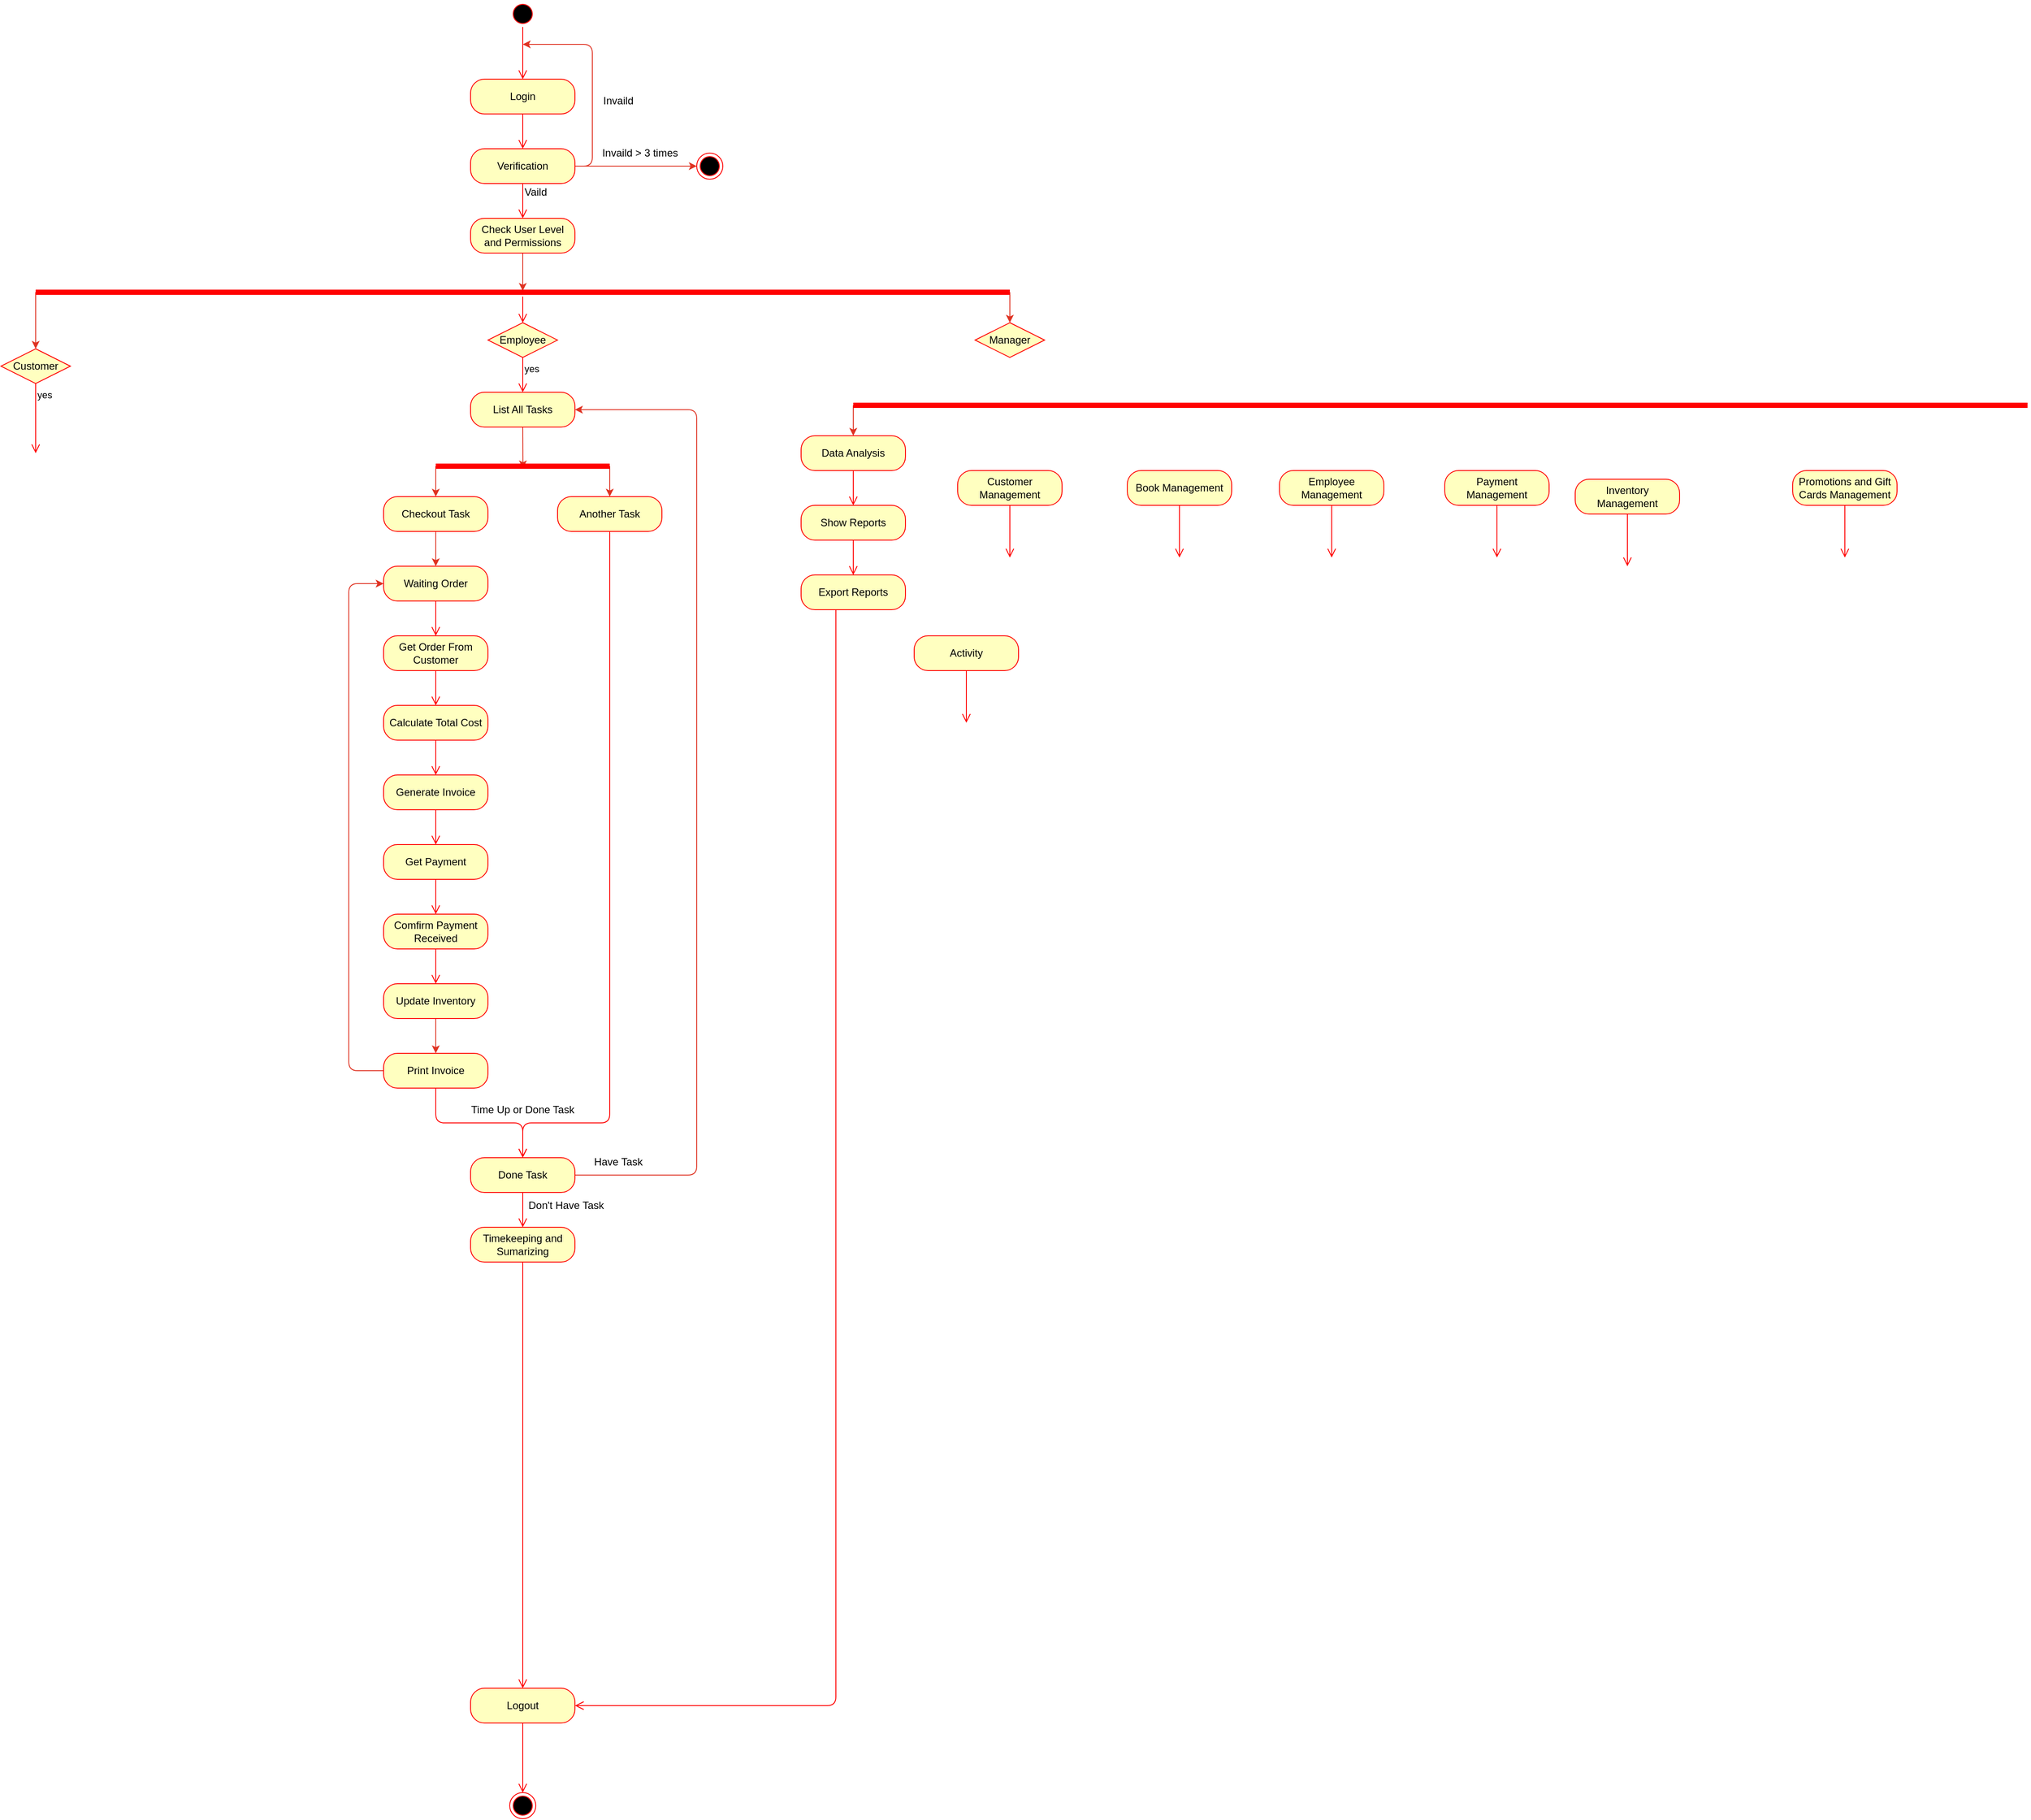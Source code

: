 <mxfile>
    <diagram id="FWp0LGkRE8JFmX-_dE24" name="Page-1">
        <mxGraphModel dx="3033" dy="2536" grid="1" gridSize="10" guides="1" tooltips="1" connect="1" arrows="1" fold="1" page="1" pageScale="1" pageWidth="850" pageHeight="1100" math="0" shadow="0">
            <root>
                <mxCell id="0"/>
                <mxCell id="1" parent="0"/>
                <mxCell id="18" value="" style="ellipse;html=1;shape=startState;fillColor=#000000;strokeColor=#ff0000;" vertex="1" parent="1">
                    <mxGeometry x="465" y="-10" width="30" height="30" as="geometry"/>
                </mxCell>
                <mxCell id="19" value="" style="edgeStyle=orthogonalEdgeStyle;html=1;verticalAlign=bottom;endArrow=open;endSize=8;strokeColor=#ff0000;entryX=0.5;entryY=0;entryDx=0;entryDy=0;" edge="1" source="18" parent="1" target="20">
                    <mxGeometry relative="1" as="geometry">
                        <mxPoint x="480" y="120" as="targetPoint"/>
                    </mxGeometry>
                </mxCell>
                <mxCell id="20" value="Login" style="rounded=1;whiteSpace=wrap;html=1;arcSize=40;fontColor=#000000;fillColor=#ffffc0;strokeColor=#ff0000;" vertex="1" parent="1">
                    <mxGeometry x="420" y="80" width="120" height="40" as="geometry"/>
                </mxCell>
                <mxCell id="21" value="" style="edgeStyle=orthogonalEdgeStyle;html=1;verticalAlign=bottom;endArrow=open;endSize=8;strokeColor=#ff0000;entryX=0.5;entryY=0;entryDx=0;entryDy=0;" edge="1" source="20" parent="1" target="55">
                    <mxGeometry relative="1" as="geometry">
                        <mxPoint x="480" y="140" as="targetPoint"/>
                    </mxGeometry>
                </mxCell>
                <mxCell id="150" style="edgeStyle=none;html=1;exitX=0.5;exitY=1;exitDx=0;exitDy=0;entryX=0.5;entryY=0.338;entryDx=0;entryDy=0;entryPerimeter=0;strokeColor=#df3323;" edge="1" parent="1" source="24" target="37">
                    <mxGeometry relative="1" as="geometry"/>
                </mxCell>
                <mxCell id="24" value="Check User Level and Permissions" style="rounded=1;whiteSpace=wrap;html=1;arcSize=40;fontColor=#000000;fillColor=#ffffc0;strokeColor=#ff0000;" vertex="1" parent="1">
                    <mxGeometry x="420" y="240" width="120" height="40" as="geometry"/>
                </mxCell>
                <mxCell id="78" style="edgeStyle=none;html=1;exitX=0;exitY=0.5;exitDx=0;exitDy=0;exitPerimeter=0;entryX=0.5;entryY=0;entryDx=0;entryDy=0;strokeColor=#df3323;" edge="1" parent="1" source="37" target="42">
                    <mxGeometry relative="1" as="geometry"/>
                </mxCell>
                <mxCell id="79" style="edgeStyle=none;html=1;exitX=1;exitY=0.5;exitDx=0;exitDy=0;exitPerimeter=0;strokeColor=#df3323;" edge="1" parent="1" source="37" target="44">
                    <mxGeometry relative="1" as="geometry"/>
                </mxCell>
                <mxCell id="37" value="" style="shape=line;html=1;strokeWidth=6;strokeColor=#ff0000;" vertex="1" parent="1">
                    <mxGeometry x="-80" y="320" width="1120" height="10" as="geometry"/>
                </mxCell>
                <mxCell id="38" value="" style="edgeStyle=orthogonalEdgeStyle;html=1;verticalAlign=bottom;endArrow=open;endSize=8;strokeColor=#ff0000;entryX=0.5;entryY=0;entryDx=0;entryDy=0;" edge="1" source="37" parent="1" target="39">
                    <mxGeometry relative="1" as="geometry">
                        <mxPoint x="480" y="440" as="targetPoint"/>
                    </mxGeometry>
                </mxCell>
                <mxCell id="39" value="Employee" style="rhombus;whiteSpace=wrap;html=1;fillColor=#ffffc0;strokeColor=#ff0000;" vertex="1" parent="1">
                    <mxGeometry x="440" y="360" width="80" height="40" as="geometry"/>
                </mxCell>
                <mxCell id="41" value="yes" style="edgeStyle=orthogonalEdgeStyle;html=1;align=left;verticalAlign=top;endArrow=open;endSize=8;strokeColor=#ff0000;entryX=0.5;entryY=0;entryDx=0;entryDy=0;" edge="1" source="39" parent="1" target="86">
                    <mxGeometry x="-1" relative="1" as="geometry">
                        <mxPoint x="480" y="510" as="targetPoint"/>
                    </mxGeometry>
                </mxCell>
                <mxCell id="42" value="Customer" style="rhombus;whiteSpace=wrap;html=1;fillColor=#ffffc0;strokeColor=#ff0000;" vertex="1" parent="1">
                    <mxGeometry x="-120" y="390" width="80" height="40" as="geometry"/>
                </mxCell>
                <mxCell id="43" value="yes" style="edgeStyle=orthogonalEdgeStyle;html=1;align=left;verticalAlign=top;endArrow=open;endSize=8;strokeColor=#ff0000;" edge="1" source="42" parent="1">
                    <mxGeometry x="-1" relative="1" as="geometry">
                        <mxPoint x="-80" y="510" as="targetPoint"/>
                    </mxGeometry>
                </mxCell>
                <mxCell id="44" value="Manager" style="rhombus;whiteSpace=wrap;html=1;fillColor=#ffffc0;strokeColor=#ff0000;" vertex="1" parent="1">
                    <mxGeometry x="1000" y="360" width="80" height="40" as="geometry"/>
                </mxCell>
                <mxCell id="61" style="edgeStyle=none;html=1;exitX=1;exitY=0.5;exitDx=0;exitDy=0;strokeColor=#df3323;" edge="1" parent="1" source="55">
                    <mxGeometry relative="1" as="geometry">
                        <mxPoint x="480" y="40" as="targetPoint"/>
                        <Array as="points">
                            <mxPoint x="560" y="180"/>
                            <mxPoint x="560" y="40"/>
                        </Array>
                    </mxGeometry>
                </mxCell>
                <mxCell id="64" style="edgeStyle=none;html=1;exitX=1;exitY=0.5;exitDx=0;exitDy=0;strokeColor=#df3323;entryX=0;entryY=0.5;entryDx=0;entryDy=0;" edge="1" parent="1" source="55" target="65">
                    <mxGeometry relative="1" as="geometry">
                        <mxPoint x="640" y="179.973" as="targetPoint"/>
                    </mxGeometry>
                </mxCell>
                <mxCell id="55" value="Verification" style="rounded=1;whiteSpace=wrap;html=1;arcSize=40;fontColor=#000000;fillColor=#ffffc0;strokeColor=#ff0000;" vertex="1" parent="1">
                    <mxGeometry x="420" y="160" width="120" height="40" as="geometry"/>
                </mxCell>
                <mxCell id="56" value="" style="edgeStyle=orthogonalEdgeStyle;html=1;verticalAlign=bottom;endArrow=open;endSize=8;strokeColor=#ff0000;" edge="1" source="55" parent="1">
                    <mxGeometry relative="1" as="geometry">
                        <mxPoint x="480" y="240" as="targetPoint"/>
                    </mxGeometry>
                </mxCell>
                <mxCell id="62" value="Invaild" style="text;html=1;strokeColor=none;fillColor=none;align=center;verticalAlign=middle;whiteSpace=wrap;rounded=0;" vertex="1" parent="1">
                    <mxGeometry x="560" y="90" width="60" height="30" as="geometry"/>
                </mxCell>
                <mxCell id="63" value="Vaild" style="text;html=1;strokeColor=none;fillColor=none;align=center;verticalAlign=middle;whiteSpace=wrap;rounded=0;" vertex="1" parent="1">
                    <mxGeometry x="465" y="195" width="60" height="30" as="geometry"/>
                </mxCell>
                <mxCell id="65" value="" style="ellipse;html=1;shape=endState;fillColor=#000000;strokeColor=#ff0000;" vertex="1" parent="1">
                    <mxGeometry x="680" y="165" width="30" height="30" as="geometry"/>
                </mxCell>
                <mxCell id="66" value="Invaild &amp;gt; 3 times" style="text;html=1;strokeColor=none;fillColor=none;align=center;verticalAlign=middle;whiteSpace=wrap;rounded=0;" vertex="1" parent="1">
                    <mxGeometry x="560" y="150" width="110" height="30" as="geometry"/>
                </mxCell>
                <mxCell id="117" style="edgeStyle=none;html=1;exitX=0.5;exitY=1;exitDx=0;exitDy=0;entryX=0.501;entryY=0.75;entryDx=0;entryDy=0;entryPerimeter=0;strokeColor=#df3323;" edge="1" parent="1" source="86" target="88">
                    <mxGeometry relative="1" as="geometry"/>
                </mxCell>
                <mxCell id="86" value="List All Tasks" style="rounded=1;whiteSpace=wrap;html=1;arcSize=40;fontColor=#000000;fillColor=#ffffc0;strokeColor=#ff0000;" vertex="1" parent="1">
                    <mxGeometry x="420" y="440" width="120" height="40" as="geometry"/>
                </mxCell>
                <mxCell id="94" style="edgeStyle=none;html=1;exitX=0;exitY=0.5;exitDx=0;exitDy=0;exitPerimeter=0;strokeColor=#df3323;" edge="1" parent="1" source="88" target="90">
                    <mxGeometry relative="1" as="geometry"/>
                </mxCell>
                <mxCell id="95" style="edgeStyle=none;html=1;exitX=1;exitY=0.5;exitDx=0;exitDy=0;exitPerimeter=0;entryX=0.5;entryY=0;entryDx=0;entryDy=0;strokeColor=#df3323;" edge="1" parent="1" source="88" target="92">
                    <mxGeometry relative="1" as="geometry"/>
                </mxCell>
                <mxCell id="88" value="" style="shape=line;html=1;strokeWidth=6;strokeColor=#ff0000;" vertex="1" parent="1">
                    <mxGeometry x="380" y="520" width="200" height="10" as="geometry"/>
                </mxCell>
                <mxCell id="111" style="edgeStyle=none;html=1;exitX=0.5;exitY=1;exitDx=0;exitDy=0;entryX=0.5;entryY=0;entryDx=0;entryDy=0;strokeColor=#df3323;" edge="1" parent="1" source="90" target="109">
                    <mxGeometry relative="1" as="geometry"/>
                </mxCell>
                <mxCell id="90" value="Checkout Task" style="rounded=1;whiteSpace=wrap;html=1;arcSize=40;fontColor=#000000;fillColor=#ffffc0;strokeColor=#ff0000;" vertex="1" parent="1">
                    <mxGeometry x="320" y="560" width="120" height="40" as="geometry"/>
                </mxCell>
                <mxCell id="92" value="Another Task" style="rounded=1;whiteSpace=wrap;html=1;arcSize=40;fontColor=#000000;fillColor=#ffffc0;strokeColor=#ff0000;" vertex="1" parent="1">
                    <mxGeometry x="520" y="560" width="120" height="40" as="geometry"/>
                </mxCell>
                <mxCell id="93" value="" style="edgeStyle=orthogonalEdgeStyle;html=1;verticalAlign=bottom;endArrow=open;endSize=8;strokeColor=#ff0000;entryX=0.5;entryY=0;entryDx=0;entryDy=0;" edge="1" source="92" parent="1" target="113">
                    <mxGeometry relative="1" as="geometry">
                        <mxPoint x="580" y="720" as="targetPoint"/>
                        <Array as="points">
                            <mxPoint x="580" y="1280"/>
                            <mxPoint x="480" y="1280"/>
                        </Array>
                    </mxGeometry>
                </mxCell>
                <mxCell id="97" value="Get Order From Customer" style="rounded=1;whiteSpace=wrap;html=1;arcSize=40;fontColor=#000000;fillColor=#ffffc0;strokeColor=#ff0000;" vertex="1" parent="1">
                    <mxGeometry x="320" y="720" width="120" height="40" as="geometry"/>
                </mxCell>
                <mxCell id="98" value="" style="edgeStyle=orthogonalEdgeStyle;html=1;verticalAlign=bottom;endArrow=open;endSize=8;strokeColor=#ff0000;" edge="1" source="97" parent="1" target="99">
                    <mxGeometry relative="1" as="geometry">
                        <mxPoint x="380" y="760" as="targetPoint"/>
                    </mxGeometry>
                </mxCell>
                <mxCell id="99" value="Calculate Total Cost" style="rounded=1;whiteSpace=wrap;html=1;arcSize=40;fontColor=#000000;fillColor=#ffffc0;strokeColor=#ff0000;" vertex="1" parent="1">
                    <mxGeometry x="320" y="800" width="120" height="40" as="geometry"/>
                </mxCell>
                <mxCell id="100" value="" style="edgeStyle=orthogonalEdgeStyle;html=1;verticalAlign=bottom;endArrow=open;endSize=8;strokeColor=#ff0000;entryX=0.5;entryY=0;entryDx=0;entryDy=0;" edge="1" source="99" parent="1" target="101">
                    <mxGeometry relative="1" as="geometry">
                        <mxPoint x="380" y="870" as="targetPoint"/>
                    </mxGeometry>
                </mxCell>
                <mxCell id="101" value="Generate Invoice" style="rounded=1;whiteSpace=wrap;html=1;arcSize=40;fontColor=#000000;fillColor=#ffffc0;strokeColor=#ff0000;" vertex="1" parent="1">
                    <mxGeometry x="320" y="880" width="120" height="40" as="geometry"/>
                </mxCell>
                <mxCell id="102" value="" style="edgeStyle=orthogonalEdgeStyle;html=1;verticalAlign=bottom;endArrow=open;endSize=8;strokeColor=#ff0000;entryX=0.5;entryY=0;entryDx=0;entryDy=0;" edge="1" source="101" parent="1" target="103">
                    <mxGeometry relative="1" as="geometry">
                        <mxPoint x="380" y="1000" as="targetPoint"/>
                    </mxGeometry>
                </mxCell>
                <mxCell id="103" value="Get Payment" style="rounded=1;whiteSpace=wrap;html=1;arcSize=40;fontColor=#000000;fillColor=#ffffc0;strokeColor=#ff0000;" vertex="1" parent="1">
                    <mxGeometry x="320" y="960" width="120" height="40" as="geometry"/>
                </mxCell>
                <mxCell id="104" value="" style="edgeStyle=orthogonalEdgeStyle;html=1;verticalAlign=bottom;endArrow=open;endSize=8;strokeColor=#ff0000;entryX=0.5;entryY=0;entryDx=0;entryDy=0;" edge="1" source="103" parent="1" target="107">
                    <mxGeometry relative="1" as="geometry">
                        <mxPoint x="380" y="1110" as="targetPoint"/>
                    </mxGeometry>
                </mxCell>
                <mxCell id="112" style="edgeStyle=none;html=1;exitX=0;exitY=0.5;exitDx=0;exitDy=0;entryX=0;entryY=0.5;entryDx=0;entryDy=0;strokeColor=#df3323;" edge="1" parent="1" source="147" target="109">
                    <mxGeometry relative="1" as="geometry">
                        <Array as="points">
                            <mxPoint x="280" y="1220"/>
                            <mxPoint x="280" y="880"/>
                            <mxPoint x="280" y="660"/>
                        </Array>
                    </mxGeometry>
                </mxCell>
                <mxCell id="151" style="edgeStyle=none;html=1;exitX=0.5;exitY=1;exitDx=0;exitDy=0;strokeColor=#df3323;" edge="1" parent="1" source="105" target="147">
                    <mxGeometry relative="1" as="geometry"/>
                </mxCell>
                <mxCell id="105" value="Update Inventory" style="rounded=1;whiteSpace=wrap;html=1;arcSize=40;fontColor=#000000;fillColor=#ffffc0;strokeColor=#ff0000;" vertex="1" parent="1">
                    <mxGeometry x="320" y="1120" width="120" height="40" as="geometry"/>
                </mxCell>
                <mxCell id="107" value="Comfirm Payment Received" style="rounded=1;whiteSpace=wrap;html=1;arcSize=40;fontColor=#000000;fillColor=#ffffc0;strokeColor=#ff0000;" vertex="1" parent="1">
                    <mxGeometry x="320" y="1040" width="120" height="40" as="geometry"/>
                </mxCell>
                <mxCell id="108" value="" style="edgeStyle=orthogonalEdgeStyle;html=1;verticalAlign=bottom;endArrow=open;endSize=8;strokeColor=#ff0000;entryX=0.5;entryY=0;entryDx=0;entryDy=0;" edge="1" source="107" parent="1" target="105">
                    <mxGeometry relative="1" as="geometry">
                        <mxPoint x="380" y="1230" as="targetPoint"/>
                    </mxGeometry>
                </mxCell>
                <mxCell id="109" value="Waiting Order" style="rounded=1;whiteSpace=wrap;html=1;arcSize=40;fontColor=#000000;fillColor=#ffffc0;strokeColor=#ff0000;" vertex="1" parent="1">
                    <mxGeometry x="320" y="640" width="120" height="40" as="geometry"/>
                </mxCell>
                <mxCell id="110" value="" style="edgeStyle=orthogonalEdgeStyle;html=1;verticalAlign=bottom;endArrow=open;endSize=8;strokeColor=#ff0000;" edge="1" source="109" parent="1" target="97">
                    <mxGeometry relative="1" as="geometry">
                        <mxPoint x="200" y="700" as="targetPoint"/>
                    </mxGeometry>
                </mxCell>
                <mxCell id="116" style="edgeStyle=none;html=1;exitX=1;exitY=0.5;exitDx=0;exitDy=0;strokeColor=#df3323;entryX=1;entryY=0.5;entryDx=0;entryDy=0;" edge="1" parent="1" source="113" target="86">
                    <mxGeometry relative="1" as="geometry">
                        <mxPoint x="570" y="530" as="targetPoint"/>
                        <Array as="points">
                            <mxPoint x="680" y="1340"/>
                            <mxPoint x="680" y="990"/>
                            <mxPoint x="680" y="460"/>
                        </Array>
                    </mxGeometry>
                </mxCell>
                <mxCell id="113" value="Done Task" style="rounded=1;whiteSpace=wrap;html=1;arcSize=40;fontColor=#000000;fillColor=#ffffc0;strokeColor=#ff0000;" vertex="1" parent="1">
                    <mxGeometry x="420" y="1320" width="120" height="40" as="geometry"/>
                </mxCell>
                <mxCell id="114" value="" style="edgeStyle=orthogonalEdgeStyle;html=1;verticalAlign=bottom;endArrow=open;endSize=8;strokeColor=#ff0000;entryX=0.5;entryY=0;entryDx=0;entryDy=0;" edge="1" source="113" parent="1" target="121">
                    <mxGeometry relative="1" as="geometry">
                        <mxPoint x="480" y="1440" as="targetPoint"/>
                    </mxGeometry>
                </mxCell>
                <mxCell id="119" value="Don't Have Task" style="text;html=1;strokeColor=none;fillColor=none;align=center;verticalAlign=middle;whiteSpace=wrap;rounded=0;" vertex="1" parent="1">
                    <mxGeometry x="480" y="1360" width="100" height="30" as="geometry"/>
                </mxCell>
                <mxCell id="120" value="Have Task" style="text;html=1;strokeColor=none;fillColor=none;align=center;verticalAlign=middle;whiteSpace=wrap;rounded=0;" vertex="1" parent="1">
                    <mxGeometry x="560" y="1310" width="60" height="30" as="geometry"/>
                </mxCell>
                <mxCell id="121" value="Timekeeping and Sumarizing" style="rounded=1;whiteSpace=wrap;html=1;arcSize=40;fontColor=#000000;fillColor=#ffffc0;strokeColor=#ff0000;" vertex="1" parent="1">
                    <mxGeometry x="420" y="1400" width="120" height="40" as="geometry"/>
                </mxCell>
                <mxCell id="122" value="" style="edgeStyle=orthogonalEdgeStyle;html=1;verticalAlign=bottom;endArrow=open;endSize=8;strokeColor=#ff0000;entryX=0.5;entryY=0;entryDx=0;entryDy=0;" edge="1" source="121" parent="1" target="139">
                    <mxGeometry relative="1" as="geometry">
                        <mxPoint x="490" y="1730" as="targetPoint"/>
                    </mxGeometry>
                </mxCell>
                <mxCell id="123" value="Time Up or Done Task" style="text;html=1;strokeColor=none;fillColor=none;align=center;verticalAlign=middle;whiteSpace=wrap;rounded=0;" vertex="1" parent="1">
                    <mxGeometry x="410" y="1250" width="140" height="30" as="geometry"/>
                </mxCell>
                <mxCell id="124" value="" style="ellipse;html=1;shape=endState;fillColor=#000000;strokeColor=#ff0000;" vertex="1" parent="1">
                    <mxGeometry x="465" y="2050" width="30" height="30" as="geometry"/>
                </mxCell>
                <mxCell id="125" value="Data Analysis" style="rounded=1;whiteSpace=wrap;html=1;arcSize=40;fontColor=#000000;fillColor=#ffffc0;strokeColor=#ff0000;" vertex="1" parent="1">
                    <mxGeometry x="800" y="490" width="120" height="40" as="geometry"/>
                </mxCell>
                <mxCell id="126" value="" style="edgeStyle=orthogonalEdgeStyle;html=1;verticalAlign=bottom;endArrow=open;endSize=8;strokeColor=#ff0000;" edge="1" source="125" parent="1" target="143">
                    <mxGeometry relative="1" as="geometry">
                        <mxPoint x="890" y="550" as="targetPoint"/>
                        <Array as="points"/>
                    </mxGeometry>
                </mxCell>
                <mxCell id="127" value="Customer Management" style="rounded=1;whiteSpace=wrap;html=1;arcSize=40;fontColor=#000000;fillColor=#ffffc0;strokeColor=#ff0000;" vertex="1" parent="1">
                    <mxGeometry x="980" y="530" width="120" height="40" as="geometry"/>
                </mxCell>
                <mxCell id="128" value="" style="edgeStyle=orthogonalEdgeStyle;html=1;verticalAlign=bottom;endArrow=open;endSize=8;strokeColor=#ff0000;" edge="1" source="127" parent="1">
                    <mxGeometry relative="1" as="geometry">
                        <mxPoint x="1040" y="630" as="targetPoint"/>
                    </mxGeometry>
                </mxCell>
                <mxCell id="129" value="Book Management" style="rounded=1;whiteSpace=wrap;html=1;arcSize=40;fontColor=#000000;fillColor=#ffffc0;strokeColor=#ff0000;" vertex="1" parent="1">
                    <mxGeometry x="1175" y="530" width="120" height="40" as="geometry"/>
                </mxCell>
                <mxCell id="130" value="" style="edgeStyle=orthogonalEdgeStyle;html=1;verticalAlign=bottom;endArrow=open;endSize=8;strokeColor=#ff0000;" edge="1" source="129" parent="1">
                    <mxGeometry relative="1" as="geometry">
                        <mxPoint x="1235" y="630" as="targetPoint"/>
                    </mxGeometry>
                </mxCell>
                <mxCell id="131" value="Employee Management" style="rounded=1;whiteSpace=wrap;html=1;arcSize=40;fontColor=#000000;fillColor=#ffffc0;strokeColor=#ff0000;" vertex="1" parent="1">
                    <mxGeometry x="1350" y="530" width="120" height="40" as="geometry"/>
                </mxCell>
                <mxCell id="132" value="" style="edgeStyle=orthogonalEdgeStyle;html=1;verticalAlign=bottom;endArrow=open;endSize=8;strokeColor=#ff0000;" edge="1" source="131" parent="1">
                    <mxGeometry relative="1" as="geometry">
                        <mxPoint x="1410" y="630" as="targetPoint"/>
                    </mxGeometry>
                </mxCell>
                <mxCell id="133" value="Payment Management" style="rounded=1;whiteSpace=wrap;html=1;arcSize=40;fontColor=#000000;fillColor=#ffffc0;strokeColor=#ff0000;" vertex="1" parent="1">
                    <mxGeometry x="1540" y="530" width="120" height="40" as="geometry"/>
                </mxCell>
                <mxCell id="134" value="" style="edgeStyle=orthogonalEdgeStyle;html=1;verticalAlign=bottom;endArrow=open;endSize=8;strokeColor=#ff0000;" edge="1" source="133" parent="1">
                    <mxGeometry relative="1" as="geometry">
                        <mxPoint x="1600" y="630" as="targetPoint"/>
                    </mxGeometry>
                </mxCell>
                <mxCell id="137" value="Inventory Management" style="rounded=1;whiteSpace=wrap;html=1;arcSize=40;fontColor=#000000;fillColor=#ffffc0;strokeColor=#ff0000;" vertex="1" parent="1">
                    <mxGeometry x="1690" y="540" width="120" height="40" as="geometry"/>
                </mxCell>
                <mxCell id="138" value="" style="edgeStyle=orthogonalEdgeStyle;html=1;verticalAlign=bottom;endArrow=open;endSize=8;strokeColor=#ff0000;" edge="1" source="137" parent="1">
                    <mxGeometry relative="1" as="geometry">
                        <mxPoint x="1750" y="640" as="targetPoint"/>
                    </mxGeometry>
                </mxCell>
                <mxCell id="139" value="Logout" style="rounded=1;whiteSpace=wrap;html=1;arcSize=40;fontColor=#000000;fillColor=#ffffc0;strokeColor=#ff0000;" vertex="1" parent="1">
                    <mxGeometry x="420" y="1930" width="120" height="40" as="geometry"/>
                </mxCell>
                <mxCell id="140" value="" style="edgeStyle=orthogonalEdgeStyle;html=1;verticalAlign=bottom;endArrow=open;endSize=8;strokeColor=#ff0000;entryX=0.5;entryY=0;entryDx=0;entryDy=0;" edge="1" source="139" parent="1" target="124">
                    <mxGeometry relative="1" as="geometry">
                        <mxPoint x="480" y="2030" as="targetPoint"/>
                    </mxGeometry>
                </mxCell>
                <mxCell id="141" value="Promotions and Gift Cards Management" style="rounded=1;whiteSpace=wrap;html=1;arcSize=40;fontColor=#000000;fillColor=#ffffc0;strokeColor=#ff0000;" vertex="1" parent="1">
                    <mxGeometry x="1940" y="530" width="120" height="40" as="geometry"/>
                </mxCell>
                <mxCell id="142" value="" style="edgeStyle=orthogonalEdgeStyle;html=1;verticalAlign=bottom;endArrow=open;endSize=8;strokeColor=#ff0000;" edge="1" source="141" parent="1">
                    <mxGeometry relative="1" as="geometry">
                        <mxPoint x="2000" y="630" as="targetPoint"/>
                    </mxGeometry>
                </mxCell>
                <mxCell id="143" value="Show Reports" style="rounded=1;whiteSpace=wrap;html=1;arcSize=40;fontColor=#000000;fillColor=#ffffc0;strokeColor=#ff0000;" vertex="1" parent="1">
                    <mxGeometry x="800" y="570" width="120" height="40" as="geometry"/>
                </mxCell>
                <mxCell id="144" value="" style="edgeStyle=orthogonalEdgeStyle;html=1;verticalAlign=bottom;endArrow=open;endSize=8;strokeColor=#ff0000;entryX=0.5;entryY=0;entryDx=0;entryDy=0;" edge="1" source="143" parent="1" target="145">
                    <mxGeometry relative="1" as="geometry">
                        <mxPoint x="890" y="640" as="targetPoint"/>
                    </mxGeometry>
                </mxCell>
                <mxCell id="145" value="Export Reports" style="rounded=1;whiteSpace=wrap;html=1;arcSize=40;fontColor=#000000;fillColor=#ffffc0;strokeColor=#ff0000;" vertex="1" parent="1">
                    <mxGeometry x="800" y="650" width="120" height="40" as="geometry"/>
                </mxCell>
                <mxCell id="146" value="" style="edgeStyle=orthogonalEdgeStyle;html=1;verticalAlign=bottom;endArrow=open;endSize=8;strokeColor=#ff0000;entryX=1;entryY=0.5;entryDx=0;entryDy=0;" edge="1" source="145" parent="1" target="139">
                    <mxGeometry relative="1" as="geometry">
                        <mxPoint x="840" y="800" as="targetPoint"/>
                        <Array as="points">
                            <mxPoint x="840" y="1950"/>
                        </Array>
                    </mxGeometry>
                </mxCell>
                <mxCell id="147" value="Print Invoice" style="rounded=1;whiteSpace=wrap;html=1;arcSize=40;fontColor=#000000;fillColor=#ffffc0;strokeColor=#ff0000;" vertex="1" parent="1">
                    <mxGeometry x="320" y="1200" width="120" height="40" as="geometry"/>
                </mxCell>
                <mxCell id="148" value="" style="edgeStyle=orthogonalEdgeStyle;html=1;verticalAlign=bottom;endArrow=open;endSize=8;strokeColor=#ff0000;entryX=0.5;entryY=0;entryDx=0;entryDy=0;" edge="1" source="147" parent="1" target="113">
                    <mxGeometry relative="1" as="geometry">
                        <mxPoint x="380" y="1370" as="targetPoint"/>
                        <Array as="points">
                            <mxPoint x="380" y="1280"/>
                            <mxPoint x="480" y="1280"/>
                        </Array>
                    </mxGeometry>
                </mxCell>
                <mxCell id="155" style="edgeStyle=none;html=1;exitX=0;exitY=0.5;exitDx=0;exitDy=0;exitPerimeter=0;strokeColor=#df3323;" edge="1" parent="1" source="152" target="125">
                    <mxGeometry relative="1" as="geometry"/>
                </mxCell>
                <mxCell id="152" value="" style="shape=line;html=1;strokeWidth=6;strokeColor=#ff0000;" vertex="1" parent="1">
                    <mxGeometry x="860" y="450" width="1350" height="10" as="geometry"/>
                </mxCell>
                <mxCell id="158" value="Activity" style="rounded=1;whiteSpace=wrap;html=1;arcSize=40;fontColor=#000000;fillColor=#ffffc0;strokeColor=#ff0000;" vertex="1" parent="1">
                    <mxGeometry x="930" y="720" width="120" height="40" as="geometry"/>
                </mxCell>
                <mxCell id="159" value="" style="edgeStyle=orthogonalEdgeStyle;html=1;verticalAlign=bottom;endArrow=open;endSize=8;strokeColor=#ff0000;" edge="1" source="158" parent="1">
                    <mxGeometry relative="1" as="geometry">
                        <mxPoint x="990" y="820" as="targetPoint"/>
                    </mxGeometry>
                </mxCell>
            </root>
        </mxGraphModel>
    </diagram>
</mxfile>